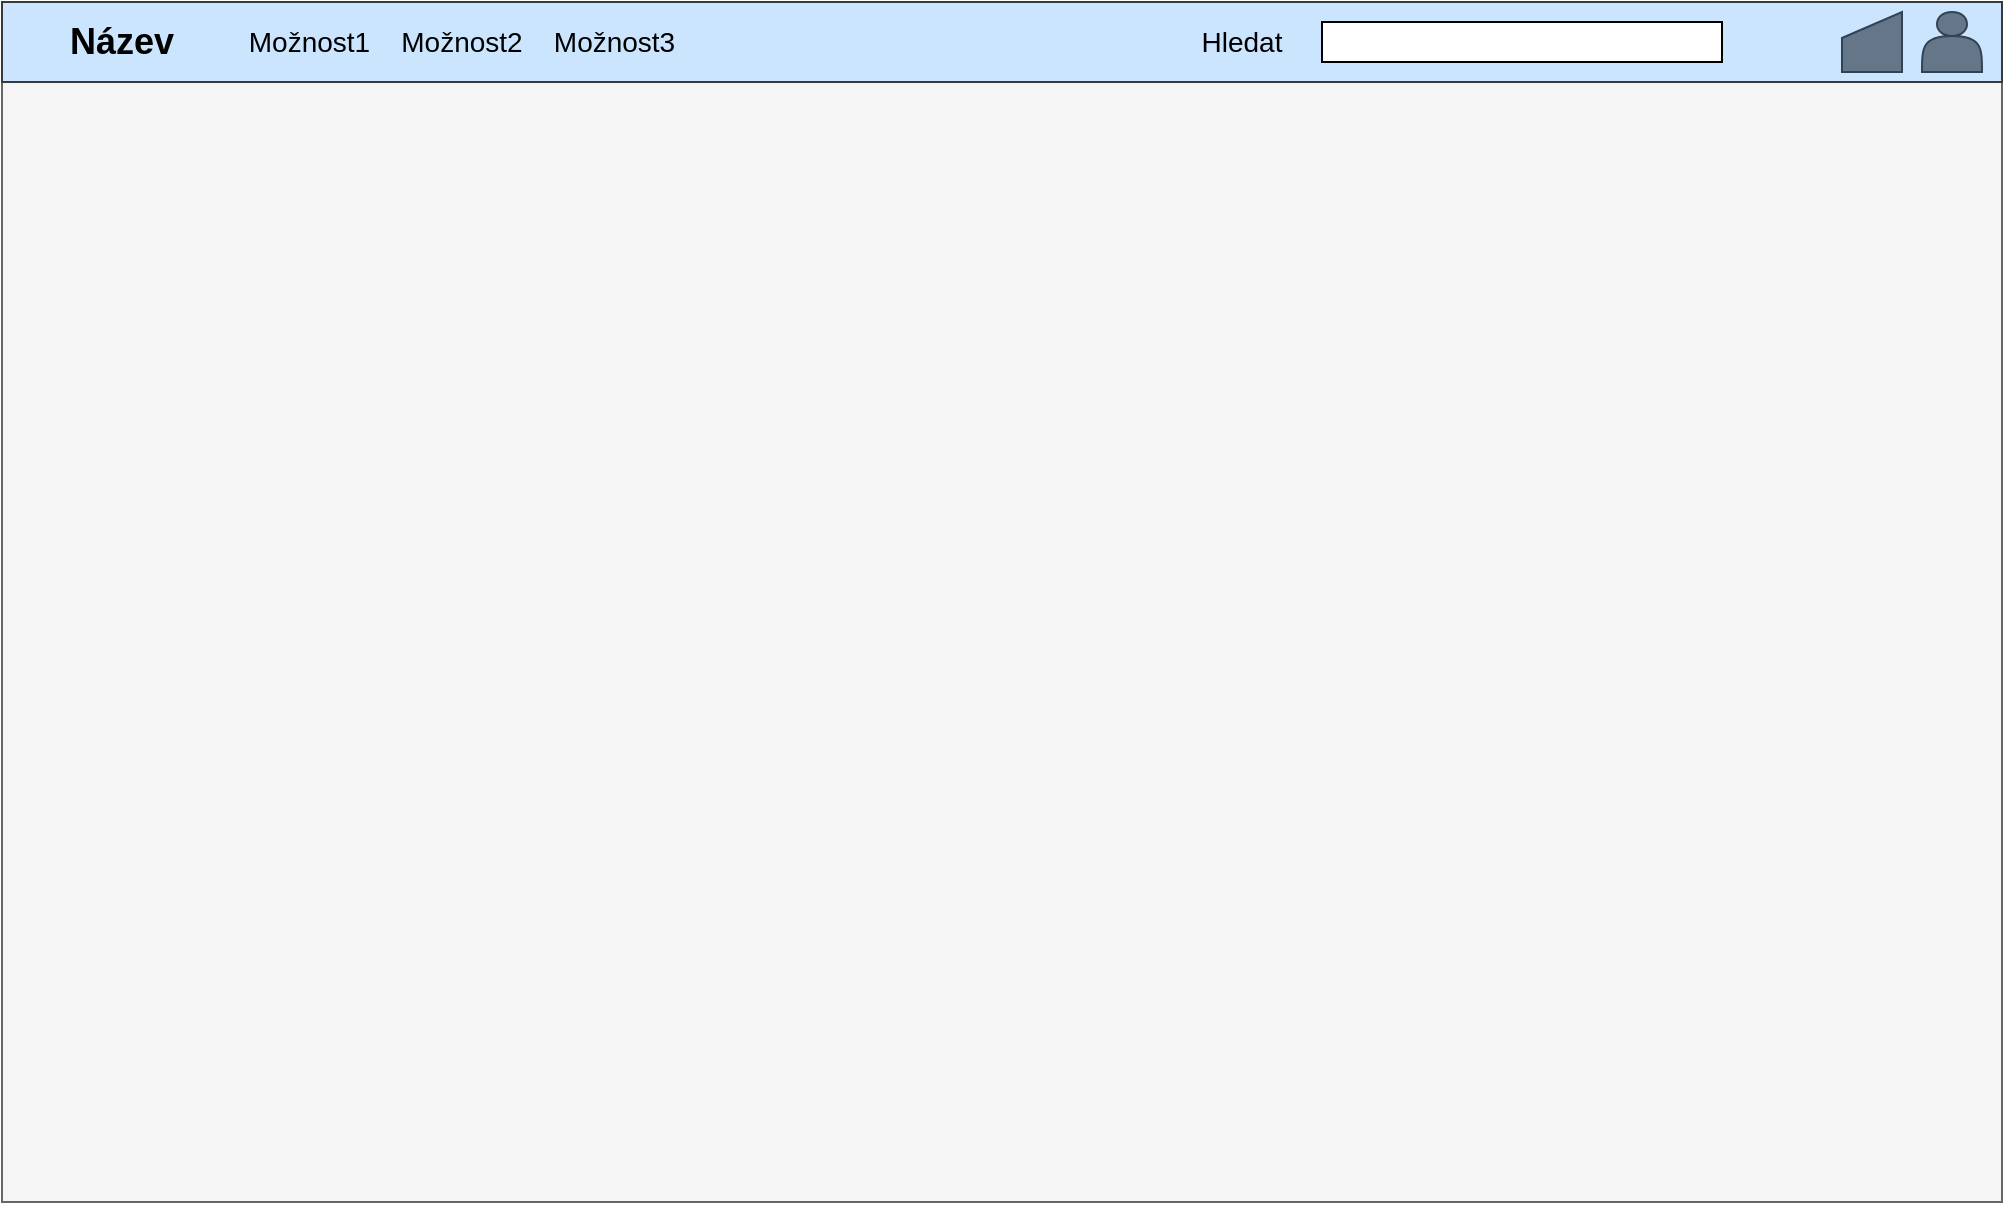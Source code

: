 <mxfile version="13.7.7" type="device"><diagram id="ViNAG8t2n-phb3JqnePK" name="Layout"><mxGraphModel dx="1422" dy="762" grid="1" gridSize="10" guides="1" tooltips="1" connect="1" arrows="1" fold="1" page="1" pageScale="1" pageWidth="827" pageHeight="1169" math="0" shadow="0"><root><mxCell id="0"/><mxCell id="1" parent="0"/><mxCell id="VogXousV6FWm5Mli6K8K-1" value="" style="rounded=0;whiteSpace=wrap;html=1;fillColor=#f5f5f5;strokeColor=#666666;fontColor=#333333;" vertex="1" parent="1"><mxGeometry x="40" y="80" width="1000" height="560" as="geometry"/></mxCell><mxCell id="VogXousV6FWm5Mli6K8K-3" value="" style="rounded=0;whiteSpace=wrap;html=1;fillColor=#cce5ff;strokeColor=#36393d;" vertex="1" parent="1"><mxGeometry x="40" y="40" width="1000" height="40" as="geometry"/></mxCell><mxCell id="VogXousV6FWm5Mli6K8K-4" value="Název" style="text;html=1;strokeColor=none;fillColor=none;align=center;verticalAlign=middle;whiteSpace=wrap;rounded=0;fontStyle=1;fontSize=18;" vertex="1" parent="1"><mxGeometry x="60" y="50" width="80" height="20" as="geometry"/></mxCell><mxCell id="VogXousV6FWm5Mli6K8K-5" value="Možnost1&amp;nbsp; &amp;nbsp; Možnost2&amp;nbsp; &amp;nbsp; Možnost3" style="text;html=1;strokeColor=none;fillColor=none;align=center;verticalAlign=middle;whiteSpace=wrap;rounded=0;fontSize=14;" vertex="1" parent="1"><mxGeometry x="150" y="50" width="240" height="20" as="geometry"/></mxCell><mxCell id="VogXousV6FWm5Mli6K8K-7" value="" style="shape=actor;whiteSpace=wrap;html=1;fontSize=14;fillColor=#647687;strokeColor=#314354;fontColor=#ffffff;" vertex="1" parent="1"><mxGeometry x="1000" y="45" width="30" height="30" as="geometry"/></mxCell><mxCell id="VogXousV6FWm5Mli6K8K-8" value="" style="shape=manualInput;whiteSpace=wrap;html=1;fontSize=14;size=13;fillColor=#647687;strokeColor=#314354;fontColor=#ffffff;" vertex="1" parent="1"><mxGeometry x="960" y="45" width="30" height="30" as="geometry"/></mxCell><mxCell id="VogXousV6FWm5Mli6K8K-9" value="" style="rounded=0;whiteSpace=wrap;html=1;fontSize=14;" vertex="1" parent="1"><mxGeometry x="700" y="50" width="200" height="20" as="geometry"/></mxCell><mxCell id="VogXousV6FWm5Mli6K8K-10" value="Hledat" style="text;html=1;strokeColor=none;fillColor=none;align=center;verticalAlign=middle;whiteSpace=wrap;rounded=0;fontSize=14;" vertex="1" parent="1"><mxGeometry x="630" y="50" width="60" height="20" as="geometry"/></mxCell></root></mxGraphModel></diagram></mxfile>